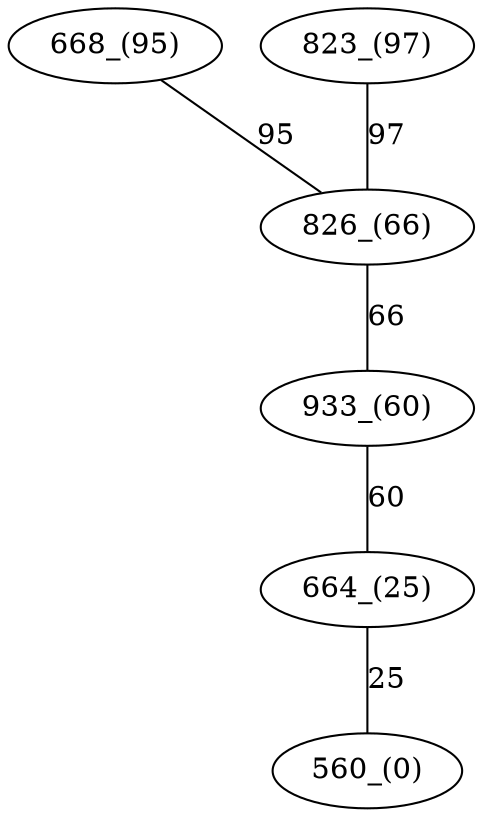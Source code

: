 graph {
    "560_(0)" [weight=0,]
    "664_(25)" [weight=25,]
    "933_(60)" [weight=60,]
    "826_(66)" [weight=66,]
    "668_(95)" [weight=95,]
    "823_(97)" [weight=97,]
    "664_(25)" -- "560_(0)" [label=25, weight=25]
    "933_(60)" -- "664_(25)" [label=60, weight=60]
    "826_(66)" -- "933_(60)" [label=66, weight=66]
    "668_(95)" -- "826_(66)" [label=95, weight=95]
    "823_(97)" -- "826_(66)" [label=97, weight=97]
}
